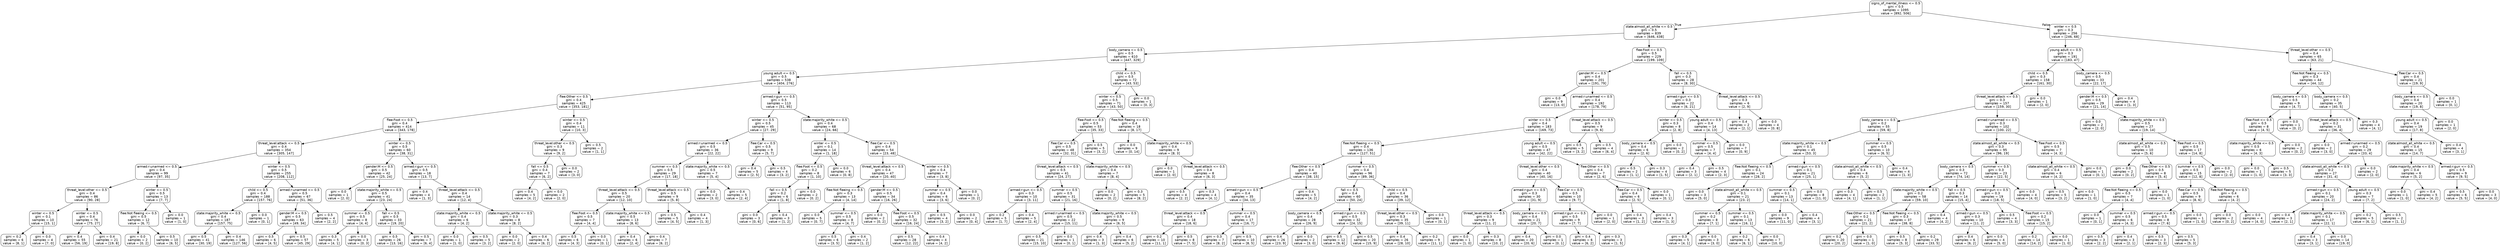 digraph Tree {
node [shape=box, style="rounded", color="black", fontname=helvetica] ;
edge [fontname=helvetica] ;
0 [label="signs_of_mental_illness <= 0.5\ngini = 0.5\nsamples = 1095\nvalue = [892, 506]"] ;
1 [label="state:almost_all_white <= 0.5\ngini = 0.5\nsamples = 839\nvalue = [646, 438]"] ;
0 -> 1 [labeldistance=2.5, labelangle=45, headlabel="True"] ;
2 [label="body_camera <= 0.5\ngini = 0.5\nsamples = 610\nvalue = [447, 329]"] ;
1 -> 2 ;
3 [label="young adult <= 0.5\ngini = 0.5\nsamples = 538\nvalue = [404, 276]"] ;
2 -> 3 ;
4 [label="flee:Other <= 0.5\ngini = 0.4\nsamples = 425\nvalue = [353, 181]"] ;
3 -> 4 ;
5 [label="flee:Foot <= 0.5\ngini = 0.4\nsamples = 414\nvalue = [343, 178]"] ;
4 -> 5 ;
6 [label="threat_level:attack <= 0.5\ngini = 0.4\nsamples = 354\nvalue = [305, 147]"] ;
5 -> 6 ;
7 [label="armed:r:unarmed <= 0.5\ngini = 0.4\nsamples = 99\nvalue = [97, 35]"] ;
6 -> 7 ;
8 [label="threat_level:other <= 0.5\ngini = 0.4\nsamples = 86\nvalue = [90, 28]"] ;
7 -> 8 ;
9 [label="winter <= 0.5\ngini = 0.1\nsamples = 10\nvalue = [15, 1]"] ;
8 -> 9 ;
10 [label="gini = 0.2\nsamples = 6\nvalue = [8, 1]"] ;
9 -> 10 ;
11 [label="gini = 0.0\nsamples = 4\nvalue = [7, 0]"] ;
9 -> 11 ;
12 [label="winter <= 0.5\ngini = 0.4\nsamples = 76\nvalue = [75, 27]"] ;
8 -> 12 ;
13 [label="gini = 0.4\nsamples = 55\nvalue = [56, 19]"] ;
12 -> 13 ;
14 [label="gini = 0.4\nsamples = 21\nvalue = [19, 8]"] ;
12 -> 14 ;
15 [label="winter <= 0.5\ngini = 0.5\nsamples = 13\nvalue = [7, 7]"] ;
7 -> 15 ;
16 [label="flee:Not fleeing <= 0.5\ngini = 0.5\nsamples = 12\nvalue = [6, 7]"] ;
15 -> 16 ;
17 [label="gini = 0.0\nsamples = 2\nvalue = [0, 2]"] ;
16 -> 17 ;
18 [label="gini = 0.5\nsamples = 10\nvalue = [6, 5]"] ;
16 -> 18 ;
19 [label="gini = 0.0\nsamples = 1\nvalue = [1, 0]"] ;
15 -> 19 ;
20 [label="winter <= 0.5\ngini = 0.5\nsamples = 255\nvalue = [208, 112]"] ;
6 -> 20 ;
21 [label="child <= 0.5\ngini = 0.4\nsamples = 188\nvalue = [157, 76]"] ;
20 -> 21 ;
22 [label="state:majority_white <= 0.5\ngini = 0.4\nsamples = 187\nvalue = [157, 75]"] ;
21 -> 22 ;
23 [label="gini = 0.5\nsamples = 41\nvalue = [30, 19]"] ;
22 -> 23 ;
24 [label="gini = 0.4\nsamples = 146\nvalue = [127, 56]"] ;
22 -> 24 ;
25 [label="gini = 0.0\nsamples = 1\nvalue = [0, 1]"] ;
21 -> 25 ;
26 [label="armed:r:unarmed <= 0.5\ngini = 0.5\nsamples = 67\nvalue = [51, 36]"] ;
20 -> 26 ;
27 [label="gender:M <= 0.5\ngini = 0.5\nsamples = 63\nvalue = [49, 34]"] ;
26 -> 27 ;
28 [label="gini = 0.5\nsamples = 6\nvalue = [4, 5]"] ;
27 -> 28 ;
29 [label="gini = 0.5\nsamples = 57\nvalue = [45, 29]"] ;
27 -> 29 ;
30 [label="gini = 0.5\nsamples = 4\nvalue = [2, 2]"] ;
26 -> 30 ;
31 [label="winter <= 0.5\ngini = 0.5\nsamples = 60\nvalue = [38, 31]"] ;
5 -> 31 ;
32 [label="gender:M <= 0.5\ngini = 0.5\nsamples = 42\nvalue = [25, 24]"] ;
31 -> 32 ;
33 [label="gini = 0.0\nsamples = 1\nvalue = [2, 0]"] ;
32 -> 33 ;
34 [label="state:majority_white <= 0.5\ngini = 0.5\nsamples = 41\nvalue = [23, 24]"] ;
32 -> 34 ;
35 [label="summer <= 0.5\ngini = 0.5\nsamples = 8\nvalue = [4, 4]"] ;
34 -> 35 ;
36 [label="gini = 0.3\nsamples = 5\nvalue = [4, 1]"] ;
35 -> 36 ;
37 [label="gini = 0.0\nsamples = 3\nvalue = [0, 3]"] ;
35 -> 37 ;
38 [label="fall <= 0.5\ngini = 0.5\nsamples = 33\nvalue = [19, 20]"] ;
34 -> 38 ;
39 [label="gini = 0.5\nsamples = 26\nvalue = [13, 16]"] ;
38 -> 39 ;
40 [label="gini = 0.5\nsamples = 7\nvalue = [6, 4]"] ;
38 -> 40 ;
41 [label="armed:r:gun <= 0.5\ngini = 0.5\nsamples = 18\nvalue = [13, 7]"] ;
31 -> 41 ;
42 [label="gini = 0.4\nsamples = 4\nvalue = [1, 3]"] ;
41 -> 42 ;
43 [label="threat_level:attack <= 0.5\ngini = 0.4\nsamples = 14\nvalue = [12, 4]"] ;
41 -> 43 ;
44 [label="state:majority_white <= 0.5\ngini = 0.4\nsamples = 6\nvalue = [4, 2]"] ;
43 -> 44 ;
45 [label="gini = 0.0\nsamples = 1\nvalue = [1, 0]"] ;
44 -> 45 ;
46 [label="gini = 0.5\nsamples = 5\nvalue = [3, 2]"] ;
44 -> 46 ;
47 [label="state:majority_white <= 0.5\ngini = 0.3\nsamples = 8\nvalue = [8, 2]"] ;
43 -> 47 ;
48 [label="gini = 0.0\nsamples = 2\nvalue = [2, 0]"] ;
47 -> 48 ;
49 [label="gini = 0.4\nsamples = 6\nvalue = [6, 2]"] ;
47 -> 49 ;
50 [label="winter <= 0.5\ngini = 0.4\nsamples = 11\nvalue = [10, 3]"] ;
4 -> 50 ;
51 [label="threat_level:other <= 0.5\ngini = 0.3\nsamples = 9\nvalue = [9, 2]"] ;
50 -> 51 ;
52 [label="fall <= 0.5\ngini = 0.4\nsamples = 7\nvalue = [6, 2]"] ;
51 -> 52 ;
53 [label="gini = 0.4\nsamples = 5\nvalue = [4, 2]"] ;
52 -> 53 ;
54 [label="gini = 0.0\nsamples = 2\nvalue = [2, 0]"] ;
52 -> 54 ;
55 [label="gini = 0.0\nsamples = 2\nvalue = [3, 0]"] ;
51 -> 55 ;
56 [label="gini = 0.5\nsamples = 2\nvalue = [1, 1]"] ;
50 -> 56 ;
57 [label="armed:r:gun <= 0.5\ngini = 0.5\nsamples = 113\nvalue = [51, 95]"] ;
3 -> 57 ;
58 [label="winter <= 0.5\ngini = 0.5\nsamples = 45\nvalue = [27, 29]"] ;
57 -> 58 ;
59 [label="armed:r:unarmed <= 0.5\ngini = 0.5\nsamples = 36\nvalue = [22, 22]"] ;
58 -> 59 ;
60 [label="summer <= 0.5\ngini = 0.5\nsamples = 29\nvalue = [17, 18]"] ;
59 -> 60 ;
61 [label="threat_level:attack <= 0.5\ngini = 0.5\nsamples = 20\nvalue = [12, 10]"] ;
60 -> 61 ;
62 [label="flee:Foot <= 0.5\ngini = 0.5\nsamples = 7\nvalue = [4, 4]"] ;
61 -> 62 ;
63 [label="gini = 0.5\nsamples = 6\nvalue = [4, 3]"] ;
62 -> 63 ;
64 [label="gini = 0.0\nsamples = 1\nvalue = [0, 1]"] ;
62 -> 64 ;
65 [label="state:majority_white <= 0.5\ngini = 0.5\nsamples = 13\nvalue = [8, 6]"] ;
61 -> 65 ;
66 [label="gini = 0.4\nsamples = 6\nvalue = [2, 4]"] ;
65 -> 66 ;
67 [label="gini = 0.4\nsamples = 7\nvalue = [6, 2]"] ;
65 -> 67 ;
68 [label="threat_level:attack <= 0.5\ngini = 0.5\nsamples = 9\nvalue = [5, 8]"] ;
60 -> 68 ;
69 [label="gini = 0.5\nsamples = 5\nvalue = [4, 5]"] ;
68 -> 69 ;
70 [label="gini = 0.4\nsamples = 4\nvalue = [1, 3]"] ;
68 -> 70 ;
71 [label="state:majority_white <= 0.5\ngini = 0.5\nsamples = 7\nvalue = [5, 4]"] ;
59 -> 71 ;
72 [label="gini = 0.0\nsamples = 2\nvalue = [3, 0]"] ;
71 -> 72 ;
73 [label="gini = 0.4\nsamples = 5\nvalue = [2, 4]"] ;
71 -> 73 ;
74 [label="flee:Car <= 0.5\ngini = 0.5\nsamples = 9\nvalue = [5, 7]"] ;
58 -> 74 ;
75 [label="gini = 0.4\nsamples = 5\nvalue = [2, 5]"] ;
74 -> 75 ;
76 [label="gini = 0.5\nsamples = 4\nvalue = [3, 2]"] ;
74 -> 76 ;
77 [label="state:majority_white <= 0.5\ngini = 0.4\nsamples = 68\nvalue = [24, 66]"] ;
57 -> 77 ;
78 [label="winter <= 0.5\ngini = 0.1\nsamples = 14\nvalue = [1, 18]"] ;
77 -> 78 ;
79 [label="flee:Foot <= 0.5\ngini = 0.2\nsamples = 8\nvalue = [1, 10]"] ;
78 -> 79 ;
80 [label="fall <= 0.5\ngini = 0.2\nsamples = 6\nvalue = [1, 8]"] ;
79 -> 80 ;
81 [label="gini = 0.0\nsamples = 3\nvalue = [0, 6]"] ;
80 -> 81 ;
82 [label="gini = 0.4\nsamples = 3\nvalue = [1, 2]"] ;
80 -> 82 ;
83 [label="gini = 0.0\nsamples = 2\nvalue = [0, 2]"] ;
79 -> 83 ;
84 [label="gini = 0.0\nsamples = 6\nvalue = [0, 8]"] ;
78 -> 84 ;
85 [label="flee:Car <= 0.5\ngini = 0.4\nsamples = 54\nvalue = [23, 48]"] ;
77 -> 85 ;
86 [label="threat_level:attack <= 0.5\ngini = 0.4\nsamples = 47\nvalue = [20, 40]"] ;
85 -> 86 ;
87 [label="flee:Not fleeing <= 0.5\ngini = 0.3\nsamples = 13\nvalue = [4, 14]"] ;
86 -> 87 ;
88 [label="gini = 0.0\nsamples = 5\nvalue = [0, 7]"] ;
87 -> 88 ;
89 [label="summer <= 0.5\ngini = 0.5\nsamples = 8\nvalue = [4, 7]"] ;
87 -> 89 ;
90 [label="gini = 0.5\nsamples = 6\nvalue = [3, 5]"] ;
89 -> 90 ;
91 [label="gini = 0.4\nsamples = 2\nvalue = [1, 2]"] ;
89 -> 91 ;
92 [label="gender:M <= 0.5\ngini = 0.5\nsamples = 34\nvalue = [16, 26]"] ;
86 -> 92 ;
93 [label="gini = 0.0\nsamples = 2\nvalue = [0, 2]"] ;
92 -> 93 ;
94 [label="flee:Foot <= 0.5\ngini = 0.5\nsamples = 32\nvalue = [16, 24]"] ;
92 -> 94 ;
95 [label="gini = 0.5\nsamples = 28\nvalue = [12, 22]"] ;
94 -> 95 ;
96 [label="gini = 0.4\nsamples = 4\nvalue = [4, 2]"] ;
94 -> 96 ;
97 [label="winter <= 0.5\ngini = 0.4\nsamples = 7\nvalue = [3, 8]"] ;
85 -> 97 ;
98 [label="summer <= 0.5\ngini = 0.4\nsamples = 6\nvalue = [3, 6]"] ;
97 -> 98 ;
99 [label="gini = 0.5\nsamples = 4\nvalue = [3, 2]"] ;
98 -> 99 ;
100 [label="gini = 0.0\nsamples = 2\nvalue = [0, 4]"] ;
98 -> 100 ;
101 [label="gini = 0.0\nsamples = 1\nvalue = [0, 2]"] ;
97 -> 101 ;
102 [label="child <= 0.5\ngini = 0.5\nsamples = 72\nvalue = [43, 53]"] ;
2 -> 102 ;
103 [label="winter <= 0.5\ngini = 0.5\nsamples = 71\nvalue = [43, 50]"] ;
102 -> 103 ;
104 [label="flee:Foot <= 0.5\ngini = 0.5\nsamples = 53\nvalue = [35, 33]"] ;
103 -> 104 ;
105 [label="flee:Car <= 0.5\ngini = 0.5\nsamples = 48\nvalue = [32, 31]"] ;
104 -> 105 ;
106 [label="threat_level:attack <= 0.5\ngini = 0.5\nsamples = 41\nvalue = [24, 27]"] ;
105 -> 106 ;
107 [label="armed:r:gun <= 0.5\ngini = 0.3\nsamples = 10\nvalue = [3, 11]"] ;
106 -> 107 ;
108 [label="gini = 0.2\nsamples = 5\nvalue = [1, 7]"] ;
107 -> 108 ;
109 [label="gini = 0.4\nsamples = 5\nvalue = [2, 4]"] ;
107 -> 109 ;
110 [label="summer <= 0.5\ngini = 0.5\nsamples = 31\nvalue = [21, 16]"] ;
106 -> 110 ;
111 [label="armed:r:unarmed <= 0.5\ngini = 0.5\nsamples = 22\nvalue = [15, 11]"] ;
110 -> 111 ;
112 [label="gini = 0.5\nsamples = 21\nvalue = [15, 10]"] ;
111 -> 112 ;
113 [label="gini = 0.0\nsamples = 1\nvalue = [0, 1]"] ;
111 -> 113 ;
114 [label="state:majority_white <= 0.5\ngini = 0.5\nsamples = 9\nvalue = [6, 5]"] ;
110 -> 114 ;
115 [label="gini = 0.4\nsamples = 3\nvalue = [1, 3]"] ;
114 -> 115 ;
116 [label="gini = 0.4\nsamples = 6\nvalue = [5, 2]"] ;
114 -> 116 ;
117 [label="state:majority_white <= 0.5\ngini = 0.4\nsamples = 7\nvalue = [8, 4]"] ;
105 -> 117 ;
118 [label="gini = 0.0\nsamples = 2\nvalue = [0, 2]"] ;
117 -> 118 ;
119 [label="gini = 0.3\nsamples = 5\nvalue = [8, 2]"] ;
117 -> 119 ;
120 [label="gini = 0.5\nsamples = 5\nvalue = [3, 2]"] ;
104 -> 120 ;
121 [label="flee:Not fleeing <= 0.5\ngini = 0.4\nsamples = 18\nvalue = [8, 17]"] ;
103 -> 121 ;
122 [label="gini = 0.0\nsamples = 9\nvalue = [0, 14]"] ;
121 -> 122 ;
123 [label="state:majority_white <= 0.5\ngini = 0.4\nsamples = 9\nvalue = [8, 3]"] ;
121 -> 123 ;
124 [label="gini = 0.0\nsamples = 1\nvalue = [2, 0]"] ;
123 -> 124 ;
125 [label="threat_level:attack <= 0.5\ngini = 0.4\nsamples = 8\nvalue = [6, 3]"] ;
123 -> 125 ;
126 [label="gini = 0.5\nsamples = 4\nvalue = [2, 2]"] ;
125 -> 126 ;
127 [label="gini = 0.3\nsamples = 4\nvalue = [4, 1]"] ;
125 -> 127 ;
128 [label="gini = 0.0\nsamples = 1\nvalue = [0, 3]"] ;
102 -> 128 ;
129 [label="flee:Foot <= 0.5\ngini = 0.5\nsamples = 229\nvalue = [199, 109]"] ;
1 -> 129 ;
130 [label="gender:M <= 0.5\ngini = 0.4\nsamples = 201\nvalue = [191, 79]"] ;
129 -> 130 ;
131 [label="gini = 0.0\nsamples = 9\nvalue = [13, 0]"] ;
130 -> 131 ;
132 [label="armed:r:unarmed <= 0.5\ngini = 0.4\nsamples = 192\nvalue = [178, 79]"] ;
130 -> 132 ;
133 [label="winter <= 0.5\ngini = 0.4\nsamples = 183\nvalue = [169, 73]"] ;
132 -> 133 ;
134 [label="flee:Not fleeing <= 0.5\ngini = 0.4\nsamples = 136\nvalue = [127, 51]"] ;
133 -> 134 ;
135 [label="flee:Other <= 0.5\ngini = 0.4\nsamples = 40\nvalue = [38, 15]"] ;
134 -> 135 ;
136 [label="armed:r:gun <= 0.5\ngini = 0.4\nsamples = 35\nvalue = [34, 13]"] ;
135 -> 136 ;
137 [label="threat_level:attack <= 0.5\ngini = 0.4\nsamples = 18\nvalue = [18, 6]"] ;
136 -> 137 ;
138 [label="gini = 0.2\nsamples = 10\nvalue = [11, 1]"] ;
137 -> 138 ;
139 [label="gini = 0.5\nsamples = 8\nvalue = [7, 5]"] ;
137 -> 139 ;
140 [label="summer <= 0.5\ngini = 0.4\nsamples = 17\nvalue = [16, 7]"] ;
136 -> 140 ;
141 [label="gini = 0.3\nsamples = 7\nvalue = [8, 2]"] ;
140 -> 141 ;
142 [label="gini = 0.5\nsamples = 10\nvalue = [8, 5]"] ;
140 -> 142 ;
143 [label="gini = 0.4\nsamples = 5\nvalue = [4, 2]"] ;
135 -> 143 ;
144 [label="summer <= 0.5\ngini = 0.4\nsamples = 96\nvalue = [89, 36]"] ;
134 -> 144 ;
145 [label="fall <= 0.5\ngini = 0.4\nsamples = 60\nvalue = [50, 24]"] ;
144 -> 145 ;
146 [label="body_camera <= 0.5\ngini = 0.4\nsamples = 28\nvalue = [26, 9]"] ;
145 -> 146 ;
147 [label="gini = 0.4\nsamples = 26\nvalue = [23, 9]"] ;
146 -> 147 ;
148 [label="gini = 0.0\nsamples = 2\nvalue = [3, 0]"] ;
146 -> 148 ;
149 [label="armed:r:gun <= 0.5\ngini = 0.5\nsamples = 32\nvalue = [24, 15]"] ;
145 -> 149 ;
150 [label="gini = 0.5\nsamples = 12\nvalue = [9, 6]"] ;
149 -> 150 ;
151 [label="gini = 0.5\nsamples = 20\nvalue = [15, 9]"] ;
149 -> 151 ;
152 [label="child <= 0.5\ngini = 0.4\nsamples = 36\nvalue = [39, 12]"] ;
144 -> 152 ;
153 [label="threat_level:other <= 0.5\ngini = 0.3\nsamples = 35\nvalue = [39, 11]"] ;
152 -> 153 ;
154 [label="gini = 0.4\nsamples = 26\nvalue = [28, 10]"] ;
153 -> 154 ;
155 [label="gini = 0.2\nsamples = 9\nvalue = [11, 1]"] ;
153 -> 155 ;
156 [label="gini = 0.0\nsamples = 1\nvalue = [0, 1]"] ;
152 -> 156 ;
157 [label="young adult <= 0.5\ngini = 0.5\nsamples = 47\nvalue = [42, 22]"] ;
133 -> 157 ;
158 [label="threat_level:other <= 0.5\ngini = 0.4\nsamples = 40\nvalue = [40, 16]"] ;
157 -> 158 ;
159 [label="armed:r:gun <= 0.5\ngini = 0.3\nsamples = 30\nvalue = [31, 9]"] ;
158 -> 159 ;
160 [label="threat_level:attack <= 0.5\ngini = 0.3\nsamples = 9\nvalue = [11, 2]"] ;
159 -> 160 ;
161 [label="gini = 0.0\nsamples = 1\nvalue = [1, 0]"] ;
160 -> 161 ;
162 [label="gini = 0.3\nsamples = 8\nvalue = [10, 2]"] ;
160 -> 162 ;
163 [label="body_camera <= 0.5\ngini = 0.4\nsamples = 21\nvalue = [20, 7]"] ;
159 -> 163 ;
164 [label="gini = 0.4\nsamples = 20\nvalue = [20, 6]"] ;
163 -> 164 ;
165 [label="gini = 0.0\nsamples = 1\nvalue = [0, 1]"] ;
163 -> 165 ;
166 [label="flee:Car <= 0.5\ngini = 0.5\nsamples = 10\nvalue = [9, 7]"] ;
158 -> 166 ;
167 [label="armed:r:gun <= 0.5\ngini = 0.5\nsamples = 9\nvalue = [7, 7]"] ;
166 -> 167 ;
168 [label="gini = 0.4\nsamples = 6\nvalue = [6, 2]"] ;
167 -> 168 ;
169 [label="gini = 0.3\nsamples = 3\nvalue = [1, 5]"] ;
167 -> 169 ;
170 [label="gini = 0.0\nsamples = 1\nvalue = [2, 0]"] ;
166 -> 170 ;
171 [label="flee:Other <= 0.5\ngini = 0.4\nsamples = 7\nvalue = [2, 6]"] ;
157 -> 171 ;
172 [label="flee:Car <= 0.5\ngini = 0.4\nsamples = 6\nvalue = [2, 5]"] ;
171 -> 172 ;
173 [label="gini = 0.4\nsamples = 3\nvalue = [1, 2]"] ;
172 -> 173 ;
174 [label="gini = 0.4\nsamples = 3\nvalue = [1, 3]"] ;
172 -> 174 ;
175 [label="gini = 0.0\nsamples = 1\nvalue = [0, 1]"] ;
171 -> 175 ;
176 [label="threat_level:attack <= 0.5\ngini = 0.5\nsamples = 9\nvalue = [9, 6]"] ;
132 -> 176 ;
177 [label="gini = 0.5\nsamples = 5\nvalue = [3, 2]"] ;
176 -> 177 ;
178 [label="gini = 0.5\nsamples = 4\nvalue = [6, 4]"] ;
176 -> 178 ;
179 [label="fall <= 0.5\ngini = 0.3\nsamples = 28\nvalue = [8, 30]"] ;
129 -> 179 ;
180 [label="armed:r:gun <= 0.5\ngini = 0.3\nsamples = 22\nvalue = [6, 21]"] ;
179 -> 180 ;
181 [label="winter <= 0.5\ngini = 0.3\nsamples = 8\nvalue = [2, 8]"] ;
180 -> 181 ;
182 [label="body_camera <= 0.5\ngini = 0.4\nsamples = 6\nvalue = [2, 6]"] ;
181 -> 182 ;
183 [label="gini = 0.5\nsamples = 2\nvalue = [1, 1]"] ;
182 -> 183 ;
184 [label="gini = 0.3\nsamples = 4\nvalue = [1, 5]"] ;
182 -> 184 ;
185 [label="gini = 0.0\nsamples = 2\nvalue = [0, 2]"] ;
181 -> 185 ;
186 [label="young adult <= 0.5\ngini = 0.4\nsamples = 14\nvalue = [4, 13]"] ;
180 -> 186 ;
187 [label="summer <= 0.5\ngini = 0.5\nsamples = 7\nvalue = [4, 4]"] ;
186 -> 187 ;
188 [label="gini = 0.4\nsamples = 3\nvalue = [2, 1]"] ;
187 -> 188 ;
189 [label="gini = 0.5\nsamples = 4\nvalue = [2, 3]"] ;
187 -> 189 ;
190 [label="gini = 0.0\nsamples = 7\nvalue = [0, 9]"] ;
186 -> 190 ;
191 [label="threat_level:attack <= 0.5\ngini = 0.3\nsamples = 6\nvalue = [2, 9]"] ;
179 -> 191 ;
192 [label="gini = 0.4\nsamples = 2\nvalue = [2, 1]"] ;
191 -> 192 ;
193 [label="gini = 0.0\nsamples = 4\nvalue = [0, 8]"] ;
191 -> 193 ;
194 [label="winter <= 0.5\ngini = 0.3\nsamples = 256\nvalue = [246, 68]"] ;
0 -> 194 [labeldistance=2.5, labelangle=-45, headlabel="False"] ;
195 [label="young adult <= 0.5\ngini = 0.3\nsamples = 191\nvalue = [183, 47]"] ;
194 -> 195 ;
196 [label="child <= 0.5\ngini = 0.3\nsamples = 158\nvalue = [161, 30]"] ;
195 -> 196 ;
197 [label="threat_level:attack <= 0.5\ngini = 0.3\nsamples = 157\nvalue = [159, 30]"] ;
196 -> 197 ;
198 [label="body_camera <= 0.5\ngini = 0.2\nsamples = 55\nvalue = [59, 8]"] ;
197 -> 198 ;
199 [label="state:majority_white <= 0.5\ngini = 0.1\nsamples = 45\nvalue = [53, 3]"] ;
198 -> 199 ;
200 [label="flee:Not fleeing <= 0.5\ngini = 0.1\nsamples = 24\nvalue = [28, 2]"] ;
199 -> 200 ;
201 [label="gini = 0.0\nsamples = 3\nvalue = [5, 0]"] ;
200 -> 201 ;
202 [label="state:almost_all_white <= 0.5\ngini = 0.1\nsamples = 21\nvalue = [23, 2]"] ;
200 -> 202 ;
203 [label="summer <= 0.5\ngini = 0.2\nsamples = 8\nvalue = [7, 1]"] ;
202 -> 203 ;
204 [label="gini = 0.3\nsamples = 5\nvalue = [4, 1]"] ;
203 -> 204 ;
205 [label="gini = 0.0\nsamples = 3\nvalue = [3, 0]"] ;
203 -> 205 ;
206 [label="summer <= 0.5\ngini = 0.1\nsamples = 13\nvalue = [16, 1]"] ;
202 -> 206 ;
207 [label="gini = 0.2\nsamples = 6\nvalue = [6, 1]"] ;
206 -> 207 ;
208 [label="gini = 0.0\nsamples = 7\nvalue = [10, 0]"] ;
206 -> 208 ;
209 [label="armed:r:gun <= 0.5\ngini = 0.1\nsamples = 21\nvalue = [25, 1]"] ;
199 -> 209 ;
210 [label="summer <= 0.5\ngini = 0.1\nsamples = 13\nvalue = [14, 1]"] ;
209 -> 210 ;
211 [label="gini = 0.0\nsamples = 9\nvalue = [11, 0]"] ;
210 -> 211 ;
212 [label="gini = 0.4\nsamples = 4\nvalue = [3, 1]"] ;
210 -> 212 ;
213 [label="gini = 0.0\nsamples = 8\nvalue = [11, 0]"] ;
209 -> 213 ;
214 [label="summer <= 0.5\ngini = 0.5\nsamples = 10\nvalue = [6, 5]"] ;
198 -> 214 ;
215 [label="state:almost_all_white <= 0.5\ngini = 0.4\nsamples = 6\nvalue = [5, 2]"] ;
214 -> 215 ;
216 [label="gini = 0.3\nsamples = 4\nvalue = [4, 1]"] ;
215 -> 216 ;
217 [label="gini = 0.5\nsamples = 2\nvalue = [1, 1]"] ;
215 -> 217 ;
218 [label="gini = 0.4\nsamples = 4\nvalue = [1, 3]"] ;
214 -> 218 ;
219 [label="armed:r:unarmed <= 0.5\ngini = 0.3\nsamples = 102\nvalue = [100, 22]"] ;
197 -> 219 ;
220 [label="state:almost_all_white <= 0.5\ngini = 0.3\nsamples = 95\nvalue = [96, 19]"] ;
219 -> 220 ;
221 [label="body_camera <= 0.5\ngini = 0.3\nsamples = 72\nvalue = [74, 14]"] ;
220 -> 221 ;
222 [label="state:majority_white <= 0.5\ngini = 0.2\nsamples = 58\nvalue = [59, 10]"] ;
221 -> 222 ;
223 [label="flee:Other <= 0.5\ngini = 0.2\nsamples = 21\nvalue = [21, 2]"] ;
222 -> 223 ;
224 [label="gini = 0.2\nsamples = 20\nvalue = [20, 2]"] ;
223 -> 224 ;
225 [label="gini = 0.0\nsamples = 1\nvalue = [1, 0]"] ;
223 -> 225 ;
226 [label="flee:Not fleeing <= 0.5\ngini = 0.3\nsamples = 37\nvalue = [38, 8]"] ;
222 -> 226 ;
227 [label="gini = 0.5\nsamples = 8\nvalue = [5, 3]"] ;
226 -> 227 ;
228 [label="gini = 0.2\nsamples = 29\nvalue = [33, 5]"] ;
226 -> 228 ;
229 [label="fall <= 0.5\ngini = 0.3\nsamples = 14\nvalue = [15, 4]"] ;
221 -> 229 ;
230 [label="gini = 0.4\nsamples = 4\nvalue = [4, 2]"] ;
229 -> 230 ;
231 [label="armed:r:gun <= 0.5\ngini = 0.3\nsamples = 10\nvalue = [11, 2]"] ;
229 -> 231 ;
232 [label="gini = 0.4\nsamples = 6\nvalue = [6, 2]"] ;
231 -> 232 ;
233 [label="gini = 0.0\nsamples = 4\nvalue = [5, 0]"] ;
231 -> 233 ;
234 [label="summer <= 0.5\ngini = 0.3\nsamples = 23\nvalue = [22, 5]"] ;
220 -> 234 ;
235 [label="armed:r:gun <= 0.5\ngini = 0.3\nsamples = 19\nvalue = [18, 5]"] ;
234 -> 235 ;
236 [label="gini = 0.5\nsamples = 4\nvalue = [3, 3]"] ;
235 -> 236 ;
237 [label="flee:Foot <= 0.5\ngini = 0.2\nsamples = 15\nvalue = [15, 2]"] ;
235 -> 237 ;
238 [label="gini = 0.2\nsamples = 14\nvalue = [14, 2]"] ;
237 -> 238 ;
239 [label="gini = 0.0\nsamples = 1\nvalue = [1, 0]"] ;
237 -> 239 ;
240 [label="gini = 0.0\nsamples = 4\nvalue = [4, 0]"] ;
234 -> 240 ;
241 [label="flee:Foot <= 0.5\ngini = 0.5\nsamples = 7\nvalue = [4, 3]"] ;
219 -> 241 ;
242 [label="state:almost_all_white <= 0.5\ngini = 0.4\nsamples = 6\nvalue = [4, 2]"] ;
241 -> 242 ;
243 [label="gini = 0.5\nsamples = 5\nvalue = [3, 2]"] ;
242 -> 243 ;
244 [label="gini = 0.0\nsamples = 1\nvalue = [1, 0]"] ;
242 -> 244 ;
245 [label="gini = 0.0\nsamples = 1\nvalue = [0, 1]"] ;
241 -> 245 ;
246 [label="gini = 0.0\nsamples = 1\nvalue = [2, 0]"] ;
196 -> 246 ;
247 [label="body_camera <= 0.5\ngini = 0.5\nsamples = 33\nvalue = [22, 17]"] ;
195 -> 247 ;
248 [label="gender:M <= 0.5\ngini = 0.5\nsamples = 29\nvalue = [21, 14]"] ;
247 -> 248 ;
249 [label="gini = 0.0\nsamples = 2\nvalue = [2, 0]"] ;
248 -> 249 ;
250 [label="state:majority_white <= 0.5\ngini = 0.5\nsamples = 27\nvalue = [19, 14]"] ;
248 -> 250 ;
251 [label="state:almost_all_white <= 0.5\ngini = 0.5\nsamples = 10\nvalue = [5, 6]"] ;
250 -> 251 ;
252 [label="gini = 0.0\nsamples = 2\nvalue = [0, 2]"] ;
251 -> 252 ;
253 [label="flee:Other <= 0.5\ngini = 0.5\nsamples = 8\nvalue = [5, 4]"] ;
251 -> 253 ;
254 [label="flee:Not fleeing <= 0.5\ngini = 0.5\nsamples = 7\nvalue = [4, 4]"] ;
253 -> 254 ;
255 [label="gini = 0.0\nsamples = 1\nvalue = [0, 1]"] ;
254 -> 255 ;
256 [label="summer <= 0.5\ngini = 0.5\nsamples = 6\nvalue = [4, 3]"] ;
254 -> 256 ;
257 [label="gini = 0.5\nsamples = 3\nvalue = [2, 2]"] ;
256 -> 257 ;
258 [label="gini = 0.4\nsamples = 3\nvalue = [2, 1]"] ;
256 -> 258 ;
259 [label="gini = 0.0\nsamples = 1\nvalue = [1, 0]"] ;
253 -> 259 ;
260 [label="flee:Foot <= 0.5\ngini = 0.5\nsamples = 17\nvalue = [14, 8]"] ;
250 -> 260 ;
261 [label="summer <= 0.5\ngini = 0.5\nsamples = 15\nvalue = [12, 8]"] ;
260 -> 261 ;
262 [label="flee:Car <= 0.5\ngini = 0.5\nsamples = 9\nvalue = [8, 6]"] ;
261 -> 262 ;
263 [label="armed:r:gun <= 0.5\ngini = 0.5\nsamples = 8\nvalue = [7, 6]"] ;
262 -> 263 ;
264 [label="gini = 0.5\nsamples = 3\nvalue = [2, 3]"] ;
263 -> 264 ;
265 [label="gini = 0.5\nsamples = 5\nvalue = [5, 3]"] ;
263 -> 265 ;
266 [label="gini = 0.0\nsamples = 1\nvalue = [1, 0]"] ;
262 -> 266 ;
267 [label="flee:Not fleeing <= 0.5\ngini = 0.4\nsamples = 6\nvalue = [4, 2]"] ;
261 -> 267 ;
268 [label="gini = 0.0\nsamples = 2\nvalue = [0, 2]"] ;
267 -> 268 ;
269 [label="gini = 0.0\nsamples = 4\nvalue = [4, 0]"] ;
267 -> 269 ;
270 [label="gini = 0.0\nsamples = 2\nvalue = [2, 0]"] ;
260 -> 270 ;
271 [label="gini = 0.4\nsamples = 4\nvalue = [1, 3]"] ;
247 -> 271 ;
272 [label="threat_level:other <= 0.5\ngini = 0.4\nsamples = 65\nvalue = [63, 21]"] ;
194 -> 272 ;
273 [label="flee:Not fleeing <= 0.5\ngini = 0.3\nsamples = 44\nvalue = [44, 12]"] ;
272 -> 273 ;
274 [label="body_camera <= 0.5\ngini = 0.5\nsamples = 9\nvalue = [4, 7]"] ;
273 -> 274 ;
275 [label="flee:Foot <= 0.5\ngini = 0.5\nsamples = 8\nvalue = [4, 5]"] ;
274 -> 275 ;
276 [label="state:majority_white <= 0.5\ngini = 0.5\nsamples = 6\nvalue = [4, 3]"] ;
275 -> 276 ;
277 [label="gini = 0.0\nsamples = 1\nvalue = [1, 0]"] ;
276 -> 277 ;
278 [label="gini = 0.5\nsamples = 5\nvalue = [3, 3]"] ;
276 -> 278 ;
279 [label="gini = 0.0\nsamples = 2\nvalue = [0, 2]"] ;
275 -> 279 ;
280 [label="gini = 0.0\nsamples = 1\nvalue = [0, 2]"] ;
274 -> 280 ;
281 [label="body_camera <= 0.5\ngini = 0.2\nsamples = 35\nvalue = [40, 5]"] ;
273 -> 281 ;
282 [label="threat_level:attack <= 0.5\ngini = 0.2\nsamples = 31\nvalue = [36, 4]"] ;
281 -> 282 ;
283 [label="gini = 0.0\nsamples = 2\nvalue = [3, 0]"] ;
282 -> 283 ;
284 [label="armed:r:unarmed <= 0.5\ngini = 0.2\nsamples = 29\nvalue = [33, 4]"] ;
282 -> 284 ;
285 [label="state:almost_all_white <= 0.5\ngini = 0.2\nsamples = 27\nvalue = [31, 4]"] ;
284 -> 285 ;
286 [label="armed:r:gun <= 0.5\ngini = 0.1\nsamples = 20\nvalue = [24, 2]"] ;
285 -> 286 ;
287 [label="gini = 0.4\nsamples = 3\nvalue = [2, 1]"] ;
286 -> 287 ;
288 [label="state:majority_white <= 0.5\ngini = 0.1\nsamples = 17\nvalue = [22, 1]"] ;
286 -> 288 ;
289 [label="gini = 0.4\nsamples = 3\nvalue = [3, 1]"] ;
288 -> 289 ;
290 [label="gini = 0.0\nsamples = 14\nvalue = [19, 0]"] ;
288 -> 290 ;
291 [label="young adult <= 0.5\ngini = 0.3\nsamples = 7\nvalue = [7, 2]"] ;
285 -> 291 ;
292 [label="gini = 0.2\nsamples = 5\nvalue = [6, 1]"] ;
291 -> 292 ;
293 [label="gini = 0.5\nsamples = 2\nvalue = [1, 1]"] ;
291 -> 293 ;
294 [label="gini = 0.0\nsamples = 2\nvalue = [2, 0]"] ;
284 -> 294 ;
295 [label="gini = 0.3\nsamples = 4\nvalue = [4, 1]"] ;
281 -> 295 ;
296 [label="flee:Car <= 0.5\ngini = 0.4\nsamples = 21\nvalue = [19, 9]"] ;
272 -> 296 ;
297 [label="body_camera <= 0.5\ngini = 0.4\nsamples = 20\nvalue = [19, 8]"] ;
296 -> 297 ;
298 [label="young adult <= 0.5\ngini = 0.4\nsamples = 19\nvalue = [17, 8]"] ;
297 -> 298 ;
299 [label="state:almost_all_white <= 0.5\ngini = 0.4\nsamples = 15\nvalue = [14, 7]"] ;
298 -> 299 ;
300 [label="state:majority_white <= 0.5\ngini = 0.4\nsamples = 6\nvalue = [5, 2]"] ;
299 -> 300 ;
301 [label="gini = 0.0\nsamples = 1\nvalue = [1, 0]"] ;
300 -> 301 ;
302 [label="gini = 0.4\nsamples = 5\nvalue = [4, 2]"] ;
300 -> 302 ;
303 [label="armed:r:gun <= 0.5\ngini = 0.5\nsamples = 9\nvalue = [9, 5]"] ;
299 -> 303 ;
304 [label="gini = 0.5\nsamples = 6\nvalue = [5, 5]"] ;
303 -> 304 ;
305 [label="gini = 0.0\nsamples = 3\nvalue = [4, 0]"] ;
303 -> 305 ;
306 [label="gini = 0.4\nsamples = 4\nvalue = [3, 1]"] ;
298 -> 306 ;
307 [label="gini = 0.0\nsamples = 1\nvalue = [2, 0]"] ;
297 -> 307 ;
308 [label="gini = 0.0\nsamples = 1\nvalue = [0, 1]"] ;
296 -> 308 ;
}